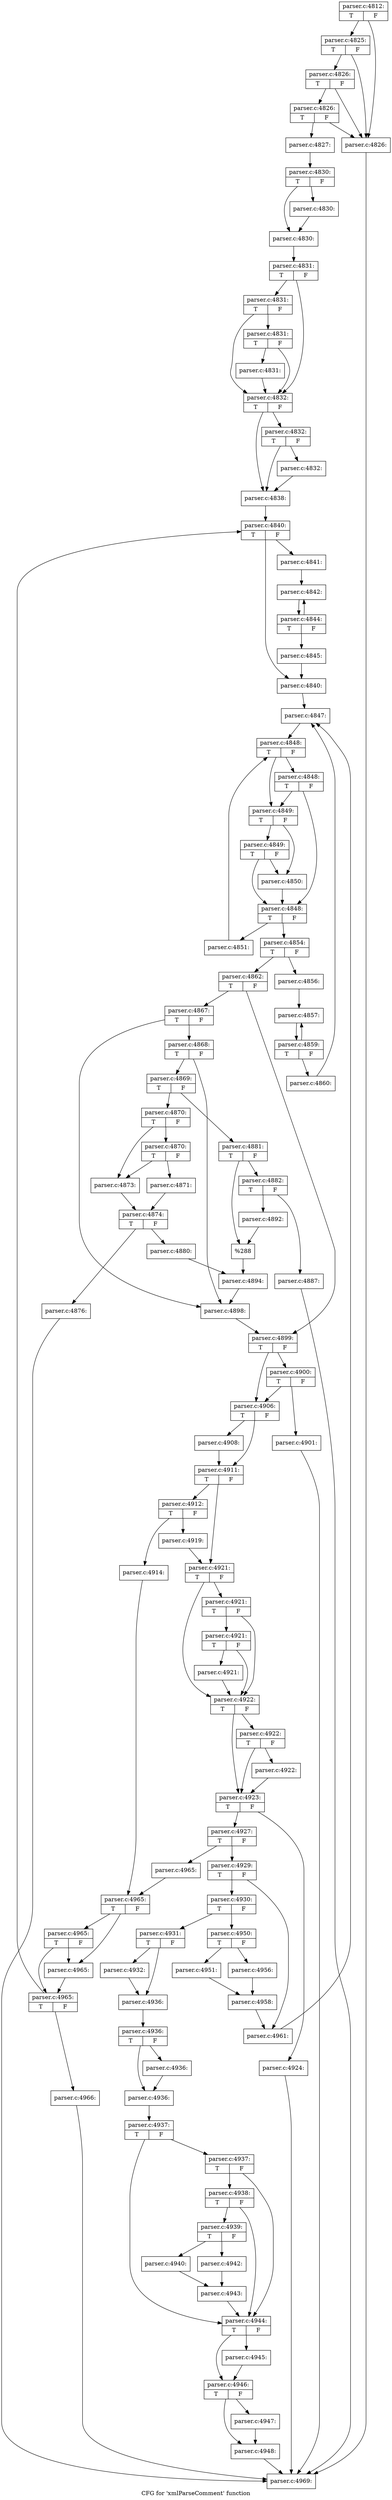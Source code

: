digraph "CFG for 'xmlParseComment' function" {
	label="CFG for 'xmlParseComment' function";

	Node0x55d73b9209c0 [shape=record,label="{parser.c:4812:|{<s0>T|<s1>F}}"];
	Node0x55d73b9209c0 -> Node0x55d73b94a6b0;
	Node0x55d73b9209c0 -> Node0x55d73b94a850;
	Node0x55d73b94a850 [shape=record,label="{parser.c:4825:|{<s0>T|<s1>F}}"];
	Node0x55d73b94a850 -> Node0x55d73b94a6b0;
	Node0x55d73b94a850 -> Node0x55d73b94a7d0;
	Node0x55d73b94a7d0 [shape=record,label="{parser.c:4826:|{<s0>T|<s1>F}}"];
	Node0x55d73b94a7d0 -> Node0x55d73b94a6b0;
	Node0x55d73b94a7d0 -> Node0x55d73b94a750;
	Node0x55d73b94a750 [shape=record,label="{parser.c:4826:|{<s0>T|<s1>F}}"];
	Node0x55d73b94a750 -> Node0x55d73b94a6b0;
	Node0x55d73b94a750 -> Node0x55d73b94a700;
	Node0x55d73b94a6b0 [shape=record,label="{parser.c:4826:}"];
	Node0x55d73b94a6b0 -> Node0x55d73b78d2a0;
	Node0x55d73b94a700 [shape=record,label="{parser.c:4827:}"];
	Node0x55d73b94a700 -> Node0x55d73b94c430;
	Node0x55d73b94c430 [shape=record,label="{parser.c:4830:|{<s0>T|<s1>F}}"];
	Node0x55d73b94c430 -> Node0x55d73b94cf00;
	Node0x55d73b94c430 -> Node0x55d73b94cf50;
	Node0x55d73b94cf00 [shape=record,label="{parser.c:4830:}"];
	Node0x55d73b94cf00 -> Node0x55d73b94cf50;
	Node0x55d73b94cf50 [shape=record,label="{parser.c:4830:}"];
	Node0x55d73b94cf50 -> Node0x55d73b94c390;
	Node0x55d73b94c390 [shape=record,label="{parser.c:4831:|{<s0>T|<s1>F}}"];
	Node0x55d73b94c390 -> Node0x55d73b94d860;
	Node0x55d73b94c390 -> Node0x55d73b94d790;
	Node0x55d73b94d860 [shape=record,label="{parser.c:4831:|{<s0>T|<s1>F}}"];
	Node0x55d73b94d860 -> Node0x55d73b94d7e0;
	Node0x55d73b94d860 -> Node0x55d73b94d790;
	Node0x55d73b94d7e0 [shape=record,label="{parser.c:4831:|{<s0>T|<s1>F}}"];
	Node0x55d73b94d7e0 -> Node0x55d73b94c3e0;
	Node0x55d73b94d7e0 -> Node0x55d73b94d790;
	Node0x55d73b94c3e0 [shape=record,label="{parser.c:4831:}"];
	Node0x55d73b94c3e0 -> Node0x55d73b94d790;
	Node0x55d73b94d790 [shape=record,label="{parser.c:4832:|{<s0>T|<s1>F}}"];
	Node0x55d73b94d790 -> Node0x55d73b94eb40;
	Node0x55d73b94d790 -> Node0x55d73b94eaf0;
	Node0x55d73b94eb40 [shape=record,label="{parser.c:4832:|{<s0>T|<s1>F}}"];
	Node0x55d73b94eb40 -> Node0x55d73b94eaa0;
	Node0x55d73b94eb40 -> Node0x55d73b94eaf0;
	Node0x55d73b94eaa0 [shape=record,label="{parser.c:4832:}"];
	Node0x55d73b94eaa0 -> Node0x55d73b94eaf0;
	Node0x55d73b94eaf0 [shape=record,label="{parser.c:4838:}"];
	Node0x55d73b94eaf0 -> Node0x55d73b94fb30;
	Node0x55d73b94fb30 [shape=record,label="{parser.c:4840:|{<s0>T|<s1>F}}"];
	Node0x55d73b94fb30 -> Node0x55d73b94fe60;
	Node0x55d73b94fb30 -> Node0x55d73b94feb0;
	Node0x55d73b94fe60 [shape=record,label="{parser.c:4841:}"];
	Node0x55d73b94fe60 -> Node0x55d73b950310;
	Node0x55d73b950310 [shape=record,label="{parser.c:4842:}"];
	Node0x55d73b950310 -> Node0x55d73b9502c0;
	Node0x55d73b9502c0 [shape=record,label="{parser.c:4844:|{<s0>T|<s1>F}}"];
	Node0x55d73b9502c0 -> Node0x55d73b950310;
	Node0x55d73b9502c0 -> Node0x55d73b950270;
	Node0x55d73b950270 [shape=record,label="{parser.c:4845:}"];
	Node0x55d73b950270 -> Node0x55d73b94feb0;
	Node0x55d73b94feb0 [shape=record,label="{parser.c:4840:}"];
	Node0x55d73b94feb0 -> Node0x55d73b9519d0;
	Node0x55d73b9519d0 [shape=record,label="{parser.c:4847:}"];
	Node0x55d73b9519d0 -> Node0x55d73b951e80;
	Node0x55d73b951e80 [shape=record,label="{parser.c:4848:|{<s0>T|<s1>F}}"];
	Node0x55d73b951e80 -> Node0x55d73b952240;
	Node0x55d73b951e80 -> Node0x55d73b9521c0;
	Node0x55d73b952240 [shape=record,label="{parser.c:4848:|{<s0>T|<s1>F}}"];
	Node0x55d73b952240 -> Node0x55d73b952120;
	Node0x55d73b952240 -> Node0x55d73b9521c0;
	Node0x55d73b9521c0 [shape=record,label="{parser.c:4849:|{<s0>T|<s1>F}}"];
	Node0x55d73b9521c0 -> Node0x55d73b952800;
	Node0x55d73b9521c0 -> Node0x55d73b952170;
	Node0x55d73b952800 [shape=record,label="{parser.c:4849:|{<s0>T|<s1>F}}"];
	Node0x55d73b952800 -> Node0x55d73b952120;
	Node0x55d73b952800 -> Node0x55d73b952170;
	Node0x55d73b952170 [shape=record,label="{parser.c:4850:}"];
	Node0x55d73b952170 -> Node0x55d73b952120;
	Node0x55d73b952120 [shape=record,label="{parser.c:4848:|{<s0>T|<s1>F}}"];
	Node0x55d73b952120 -> Node0x55d73b952e60;
	Node0x55d73b952120 -> Node0x55d73b9520a0;
	Node0x55d73b952e60 [shape=record,label="{parser.c:4851:}"];
	Node0x55d73b952e60 -> Node0x55d73b951e80;
	Node0x55d73b9520a0 [shape=record,label="{parser.c:4854:|{<s0>T|<s1>F}}"];
	Node0x55d73b9520a0 -> Node0x55d73b953b30;
	Node0x55d73b9520a0 -> Node0x55d73b953b80;
	Node0x55d73b953b30 [shape=record,label="{parser.c:4856:}"];
	Node0x55d73b953b30 -> Node0x55d73b954060;
	Node0x55d73b954060 [shape=record,label="{parser.c:4857:}"];
	Node0x55d73b954060 -> Node0x55d73b954010;
	Node0x55d73b954010 [shape=record,label="{parser.c:4859:|{<s0>T|<s1>F}}"];
	Node0x55d73b954010 -> Node0x55d73b954060;
	Node0x55d73b954010 -> Node0x55d73b953fc0;
	Node0x55d73b953fc0 [shape=record,label="{parser.c:4860:}"];
	Node0x55d73b953fc0 -> Node0x55d73b9519d0;
	Node0x55d73b953b80 [shape=record,label="{parser.c:4862:|{<s0>T|<s1>F}}"];
	Node0x55d73b953b80 -> Node0x55d73b954620;
	Node0x55d73b953b80 -> Node0x55d73b954670;
	Node0x55d73b954620 [shape=record,label="{parser.c:4867:|{<s0>T|<s1>F}}"];
	Node0x55d73b954620 -> Node0x55d73b954ad0;
	Node0x55d73b954620 -> Node0x55d73b954a80;
	Node0x55d73b954ad0 [shape=record,label="{parser.c:4868:|{<s0>T|<s1>F}}"];
	Node0x55d73b954ad0 -> Node0x55d73b954a30;
	Node0x55d73b954ad0 -> Node0x55d73b954a80;
	Node0x55d73b954a30 [shape=record,label="{parser.c:4869:|{<s0>T|<s1>F}}"];
	Node0x55d73b954a30 -> Node0x55d73b955420;
	Node0x55d73b954a30 -> Node0x55d73b9554c0;
	Node0x55d73b955420 [shape=record,label="{parser.c:4870:|{<s0>T|<s1>F}}"];
	Node0x55d73b955420 -> Node0x55d73b957c60;
	Node0x55d73b955420 -> Node0x55d73b957c10;
	Node0x55d73b957c60 [shape=record,label="{parser.c:4870:|{<s0>T|<s1>F}}"];
	Node0x55d73b957c60 -> Node0x55d73b957b70;
	Node0x55d73b957c60 -> Node0x55d73b957c10;
	Node0x55d73b957b70 [shape=record,label="{parser.c:4871:}"];
	Node0x55d73b957b70 -> Node0x55d73b957bc0;
	Node0x55d73b957c10 [shape=record,label="{parser.c:4873:}"];
	Node0x55d73b957c10 -> Node0x55d73b957bc0;
	Node0x55d73b957bc0 [shape=record,label="{parser.c:4874:|{<s0>T|<s1>F}}"];
	Node0x55d73b957bc0 -> Node0x55d73b958cf0;
	Node0x55d73b957bc0 -> Node0x55d73b958d40;
	Node0x55d73b958cf0 [shape=record,label="{parser.c:4876:}"];
	Node0x55d73b958cf0 -> Node0x55d73b78d2a0;
	Node0x55d73b958d40 [shape=record,label="{parser.c:4880:}"];
	Node0x55d73b958d40 -> Node0x55d73b955470;
	Node0x55d73b9554c0 [shape=record,label="{parser.c:4881:|{<s0>T|<s1>F}}"];
	Node0x55d73b9554c0 -> Node0x55d73b9597c0;
	Node0x55d73b9554c0 -> Node0x55d73b959810;
	Node0x55d73b9597c0 [shape=record,label="{parser.c:4882:|{<s0>T|<s1>F}}"];
	Node0x55d73b9597c0 -> Node0x55d73b95a900;
	Node0x55d73b9597c0 -> Node0x55d73b95a950;
	Node0x55d73b95a900 [shape=record,label="{parser.c:4887:}"];
	Node0x55d73b95a900 -> Node0x55d73b78d2a0;
	Node0x55d73b95a950 [shape=record,label="{parser.c:4892:}"];
	Node0x55d73b95a950 -> Node0x55d73b959810;
	Node0x55d73b959810 [shape=record,label="{%288}"];
	Node0x55d73b959810 -> Node0x55d73b955470;
	Node0x55d73b955470 [shape=record,label="{parser.c:4894:}"];
	Node0x55d73b955470 -> Node0x55d73b954a80;
	Node0x55d73b954a80 [shape=record,label="{parser.c:4898:}"];
	Node0x55d73b954a80 -> Node0x55d73b954670;
	Node0x55d73b954670 [shape=record,label="{parser.c:4899:|{<s0>T|<s1>F}}"];
	Node0x55d73b954670 -> Node0x55d73b95c480;
	Node0x55d73b954670 -> Node0x55d73b95c430;
	Node0x55d73b95c480 [shape=record,label="{parser.c:4900:|{<s0>T|<s1>F}}"];
	Node0x55d73b95c480 -> Node0x55d73b95c3e0;
	Node0x55d73b95c480 -> Node0x55d73b95c430;
	Node0x55d73b95c3e0 [shape=record,label="{parser.c:4901:}"];
	Node0x55d73b95c3e0 -> Node0x55d73b78d2a0;
	Node0x55d73b95c430 [shape=record,label="{parser.c:4906:|{<s0>T|<s1>F}}"];
	Node0x55d73b95c430 -> Node0x55d73b95d730;
	Node0x55d73b95c430 -> Node0x55d73b95d780;
	Node0x55d73b95d730 [shape=record,label="{parser.c:4908:}"];
	Node0x55d73b95d730 -> Node0x55d73b95d780;
	Node0x55d73b95d780 [shape=record,label="{parser.c:4911:|{<s0>T|<s1>F}}"];
	Node0x55d73b95d780 -> Node0x55d73b95e620;
	Node0x55d73b95d780 -> Node0x55d73b95e670;
	Node0x55d73b95e620 [shape=record,label="{parser.c:4912:|{<s0>T|<s1>F}}"];
	Node0x55d73b95e620 -> Node0x55d73b95ec90;
	Node0x55d73b95e620 -> Node0x55d73b95ece0;
	Node0x55d73b95ec90 [shape=record,label="{parser.c:4914:}"];
	Node0x55d73b95ec90 -> Node0x55d73b94fae0;
	Node0x55d73b95ece0 [shape=record,label="{parser.c:4919:}"];
	Node0x55d73b95ece0 -> Node0x55d73b95e670;
	Node0x55d73b95e670 [shape=record,label="{parser.c:4921:|{<s0>T|<s1>F}}"];
	Node0x55d73b95e670 -> Node0x55d73b960330;
	Node0x55d73b95e670 -> Node0x55d73b960260;
	Node0x55d73b960330 [shape=record,label="{parser.c:4921:|{<s0>T|<s1>F}}"];
	Node0x55d73b960330 -> Node0x55d73b9602b0;
	Node0x55d73b960330 -> Node0x55d73b960260;
	Node0x55d73b9602b0 [shape=record,label="{parser.c:4921:|{<s0>T|<s1>F}}"];
	Node0x55d73b9602b0 -> Node0x55d73b960210;
	Node0x55d73b9602b0 -> Node0x55d73b960260;
	Node0x55d73b960210 [shape=record,label="{parser.c:4921:}"];
	Node0x55d73b960210 -> Node0x55d73b960260;
	Node0x55d73b960260 [shape=record,label="{parser.c:4922:|{<s0>T|<s1>F}}"];
	Node0x55d73b960260 -> Node0x55d73b961670;
	Node0x55d73b960260 -> Node0x55d73b961620;
	Node0x55d73b961670 [shape=record,label="{parser.c:4922:|{<s0>T|<s1>F}}"];
	Node0x55d73b961670 -> Node0x55d73b9615d0;
	Node0x55d73b961670 -> Node0x55d73b961620;
	Node0x55d73b9615d0 [shape=record,label="{parser.c:4922:}"];
	Node0x55d73b9615d0 -> Node0x55d73b961620;
	Node0x55d73b961620 [shape=record,label="{parser.c:4923:|{<s0>T|<s1>F}}"];
	Node0x55d73b961620 -> Node0x55d73b962260;
	Node0x55d73b961620 -> Node0x55d73b9622b0;
	Node0x55d73b962260 [shape=record,label="{parser.c:4924:}"];
	Node0x55d73b962260 -> Node0x55d73b78d2a0;
	Node0x55d73b9622b0 [shape=record,label="{parser.c:4927:|{<s0>T|<s1>F}}"];
	Node0x55d73b9622b0 -> Node0x55d73b962de0;
	Node0x55d73b9622b0 -> Node0x55d73b962e30;
	Node0x55d73b962de0 [shape=record,label="{parser.c:4929:|{<s0>T|<s1>F}}"];
	Node0x55d73b962de0 -> Node0x55d73b9632e0;
	Node0x55d73b962de0 -> Node0x55d73b963330;
	Node0x55d73b9632e0 [shape=record,label="{parser.c:4930:|{<s0>T|<s1>F}}"];
	Node0x55d73b9632e0 -> Node0x55d73b963810;
	Node0x55d73b9632e0 -> Node0x55d73b963860;
	Node0x55d73b963810 [shape=record,label="{parser.c:4931:|{<s0>T|<s1>F}}"];
	Node0x55d73b963810 -> Node0x55d73b963d40;
	Node0x55d73b963810 -> Node0x55d73b963d90;
	Node0x55d73b963d40 [shape=record,label="{parser.c:4932:}"];
	Node0x55d73b963d40 -> Node0x55d73b963d90;
	Node0x55d73b963d90 [shape=record,label="{parser.c:4936:}"];
	Node0x55d73b963d90 -> Node0x55d73b9647e0;
	Node0x55d73b9647e0 [shape=record,label="{parser.c:4936:|{<s0>T|<s1>F}}"];
	Node0x55d73b9647e0 -> Node0x55d73b9652b0;
	Node0x55d73b9647e0 -> Node0x55d73b965300;
	Node0x55d73b9652b0 [shape=record,label="{parser.c:4936:}"];
	Node0x55d73b9652b0 -> Node0x55d73b965300;
	Node0x55d73b965300 [shape=record,label="{parser.c:4936:}"];
	Node0x55d73b965300 -> Node0x55d73b964740;
	Node0x55d73b964740 [shape=record,label="{parser.c:4937:|{<s0>T|<s1>F}}"];
	Node0x55d73b964740 -> Node0x55d73b965c40;
	Node0x55d73b964740 -> Node0x55d73b965b70;
	Node0x55d73b965c40 [shape=record,label="{parser.c:4937:|{<s0>T|<s1>F}}"];
	Node0x55d73b965c40 -> Node0x55d73b965bc0;
	Node0x55d73b965c40 -> Node0x55d73b965b70;
	Node0x55d73b965bc0 [shape=record,label="{parser.c:4938:|{<s0>T|<s1>F}}"];
	Node0x55d73b965bc0 -> Node0x55d73b965b70;
	Node0x55d73b965bc0 -> Node0x55d73b964790;
	Node0x55d73b964790 [shape=record,label="{parser.c:4939:|{<s0>T|<s1>F}}"];
	Node0x55d73b964790 -> Node0x55d73b9667d0;
	Node0x55d73b964790 -> Node0x55d73b966870;
	Node0x55d73b9667d0 [shape=record,label="{parser.c:4940:}"];
	Node0x55d73b9667d0 -> Node0x55d73b966820;
	Node0x55d73b966870 [shape=record,label="{parser.c:4942:}"];
	Node0x55d73b966870 -> Node0x55d73b966820;
	Node0x55d73b966820 [shape=record,label="{parser.c:4943:}"];
	Node0x55d73b966820 -> Node0x55d73b965b70;
	Node0x55d73b965b70 [shape=record,label="{parser.c:4944:|{<s0>T|<s1>F}}"];
	Node0x55d73b965b70 -> Node0x55d73b967d10;
	Node0x55d73b965b70 -> Node0x55d73b967d60;
	Node0x55d73b967d10 [shape=record,label="{parser.c:4945:}"];
	Node0x55d73b967d10 -> Node0x55d73b967d60;
	Node0x55d73b967d60 [shape=record,label="{parser.c:4946:|{<s0>T|<s1>F}}"];
	Node0x55d73b967d60 -> Node0x55d73b968290;
	Node0x55d73b967d60 -> Node0x55d73b9682e0;
	Node0x55d73b968290 [shape=record,label="{parser.c:4947:}"];
	Node0x55d73b968290 -> Node0x55d73b9682e0;
	Node0x55d73b9682e0 [shape=record,label="{parser.c:4948:}"];
	Node0x55d73b9682e0 -> Node0x55d73b78d2a0;
	Node0x55d73b963860 [shape=record,label="{parser.c:4950:|{<s0>T|<s1>F}}"];
	Node0x55d73b963860 -> Node0x55d73b968b50;
	Node0x55d73b963860 -> Node0x55d73b968bf0;
	Node0x55d73b968b50 [shape=record,label="{parser.c:4951:}"];
	Node0x55d73b968b50 -> Node0x55d73b968ba0;
	Node0x55d73b968bf0 [shape=record,label="{parser.c:4956:}"];
	Node0x55d73b968bf0 -> Node0x55d73b968ba0;
	Node0x55d73b968ba0 [shape=record,label="{parser.c:4958:}"];
	Node0x55d73b968ba0 -> Node0x55d73b963330;
	Node0x55d73b963330 [shape=record,label="{parser.c:4961:}"];
	Node0x55d73b963330 -> Node0x55d73b9519d0;
	Node0x55d73b962e30 [shape=record,label="{parser.c:4965:}"];
	Node0x55d73b962e30 -> Node0x55d73b94fae0;
	Node0x55d73b94fae0 [shape=record,label="{parser.c:4965:|{<s0>T|<s1>F}}"];
	Node0x55d73b94fae0 -> Node0x55d73b96b740;
	Node0x55d73b94fae0 -> Node0x55d73b96b6f0;
	Node0x55d73b96b740 [shape=record,label="{parser.c:4965:|{<s0>T|<s1>F}}"];
	Node0x55d73b96b740 -> Node0x55d73b96b6a0;
	Node0x55d73b96b740 -> Node0x55d73b96b6f0;
	Node0x55d73b96b6f0 [shape=record,label="{parser.c:4965:}"];
	Node0x55d73b96b6f0 -> Node0x55d73b96b6a0;
	Node0x55d73b96b6a0 [shape=record,label="{parser.c:4965:|{<s0>T|<s1>F}}"];
	Node0x55d73b96b6a0 -> Node0x55d73b94fb30;
	Node0x55d73b96b6a0 -> Node0x55d73b94fa90;
	Node0x55d73b94fa90 [shape=record,label="{parser.c:4966:}"];
	Node0x55d73b94fa90 -> Node0x55d73b78d2a0;
	Node0x55d73b78d2a0 [shape=record,label="{parser.c:4969:}"];
}
